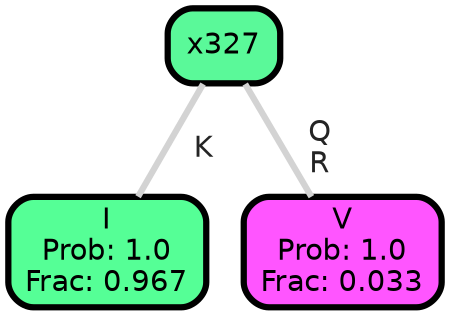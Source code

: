 graph Tree {
node [shape=box, style="filled, rounded",color="black",penwidth="3",fontcolor="black",                 fontname=helvetica] ;
graph [ranksep="0 equally", splines=straight,                 bgcolor=transparent, dpi=200] ;
edge [fontname=helvetica, fontweight=bold,fontcolor=grey14,color=lightgray] ;
0 [label="I
Prob: 1.0
Frac: 0.967", fillcolor="#55ff96"] ;
1 [label="x327", fillcolor="#5af999"] ;
2 [label="V
Prob: 1.0
Frac: 0.033", fillcolor="#ff55ff"] ;
1 -- 0 [label=" K",penwidth=3] ;
1 -- 2 [label=" Q\n R",penwidth=3] ;
{rank = same;}}